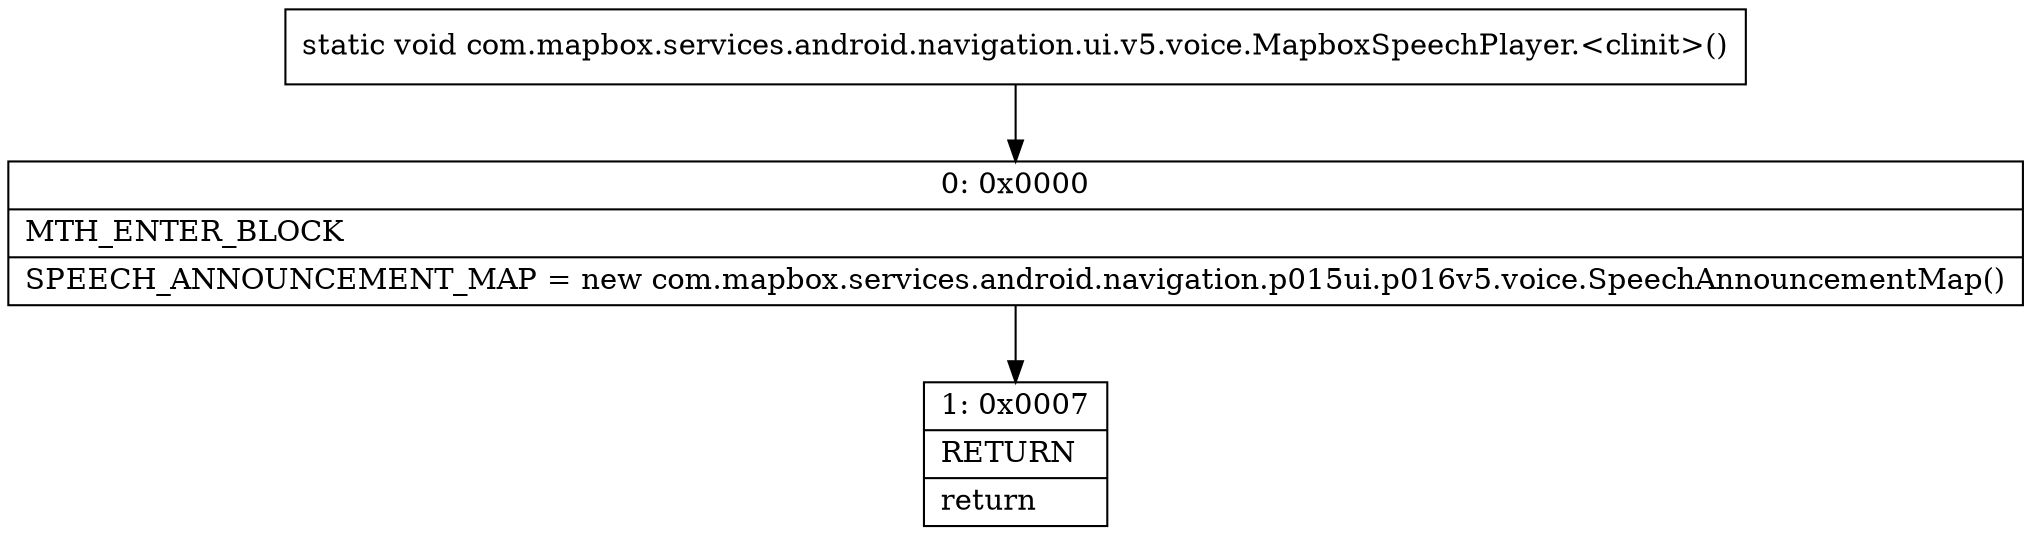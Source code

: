 digraph "CFG forcom.mapbox.services.android.navigation.ui.v5.voice.MapboxSpeechPlayer.\<clinit\>()V" {
Node_0 [shape=record,label="{0\:\ 0x0000|MTH_ENTER_BLOCK\l|SPEECH_ANNOUNCEMENT_MAP = new com.mapbox.services.android.navigation.p015ui.p016v5.voice.SpeechAnnouncementMap()\l}"];
Node_1 [shape=record,label="{1\:\ 0x0007|RETURN\l|return\l}"];
MethodNode[shape=record,label="{static void com.mapbox.services.android.navigation.ui.v5.voice.MapboxSpeechPlayer.\<clinit\>() }"];
MethodNode -> Node_0;
Node_0 -> Node_1;
}

